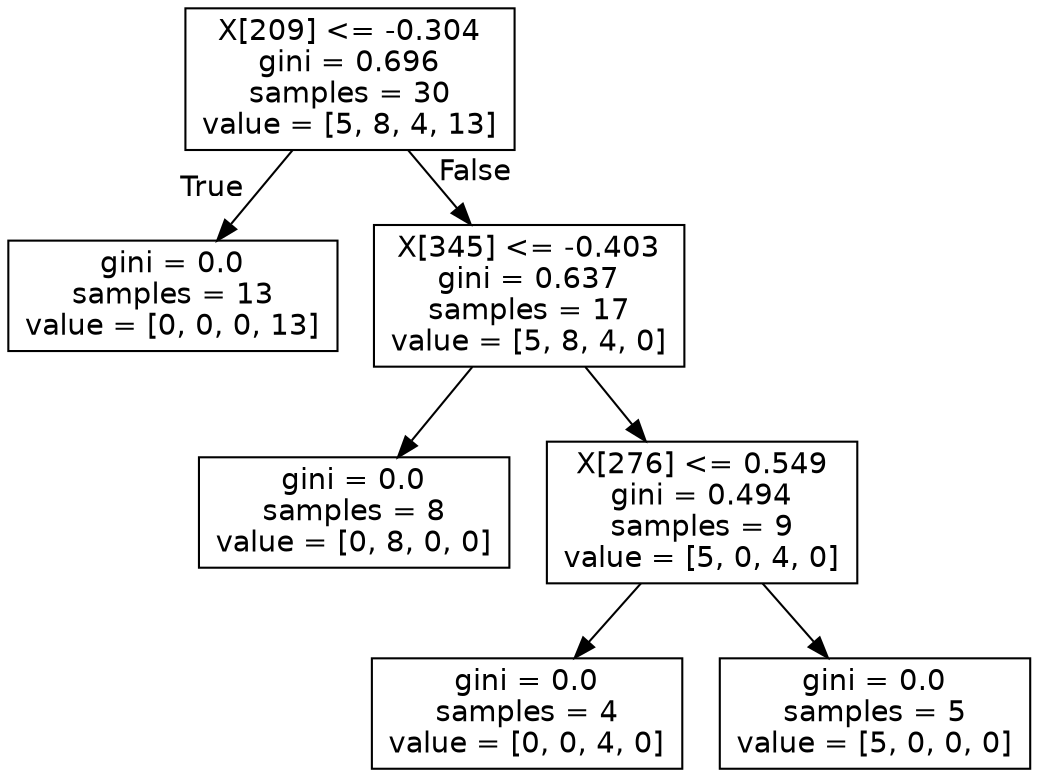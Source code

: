 digraph Tree {
node [shape=box, fontname="helvetica"] ;
edge [fontname="helvetica"] ;
0 [label="X[209] <= -0.304\ngini = 0.696\nsamples = 30\nvalue = [5, 8, 4, 13]"] ;
1 [label="gini = 0.0\nsamples = 13\nvalue = [0, 0, 0, 13]"] ;
0 -> 1 [labeldistance=2.5, labelangle=45, headlabel="True"] ;
2 [label="X[345] <= -0.403\ngini = 0.637\nsamples = 17\nvalue = [5, 8, 4, 0]"] ;
0 -> 2 [labeldistance=2.5, labelangle=-45, headlabel="False"] ;
3 [label="gini = 0.0\nsamples = 8\nvalue = [0, 8, 0, 0]"] ;
2 -> 3 ;
4 [label="X[276] <= 0.549\ngini = 0.494\nsamples = 9\nvalue = [5, 0, 4, 0]"] ;
2 -> 4 ;
5 [label="gini = 0.0\nsamples = 4\nvalue = [0, 0, 4, 0]"] ;
4 -> 5 ;
6 [label="gini = 0.0\nsamples = 5\nvalue = [5, 0, 0, 0]"] ;
4 -> 6 ;
}